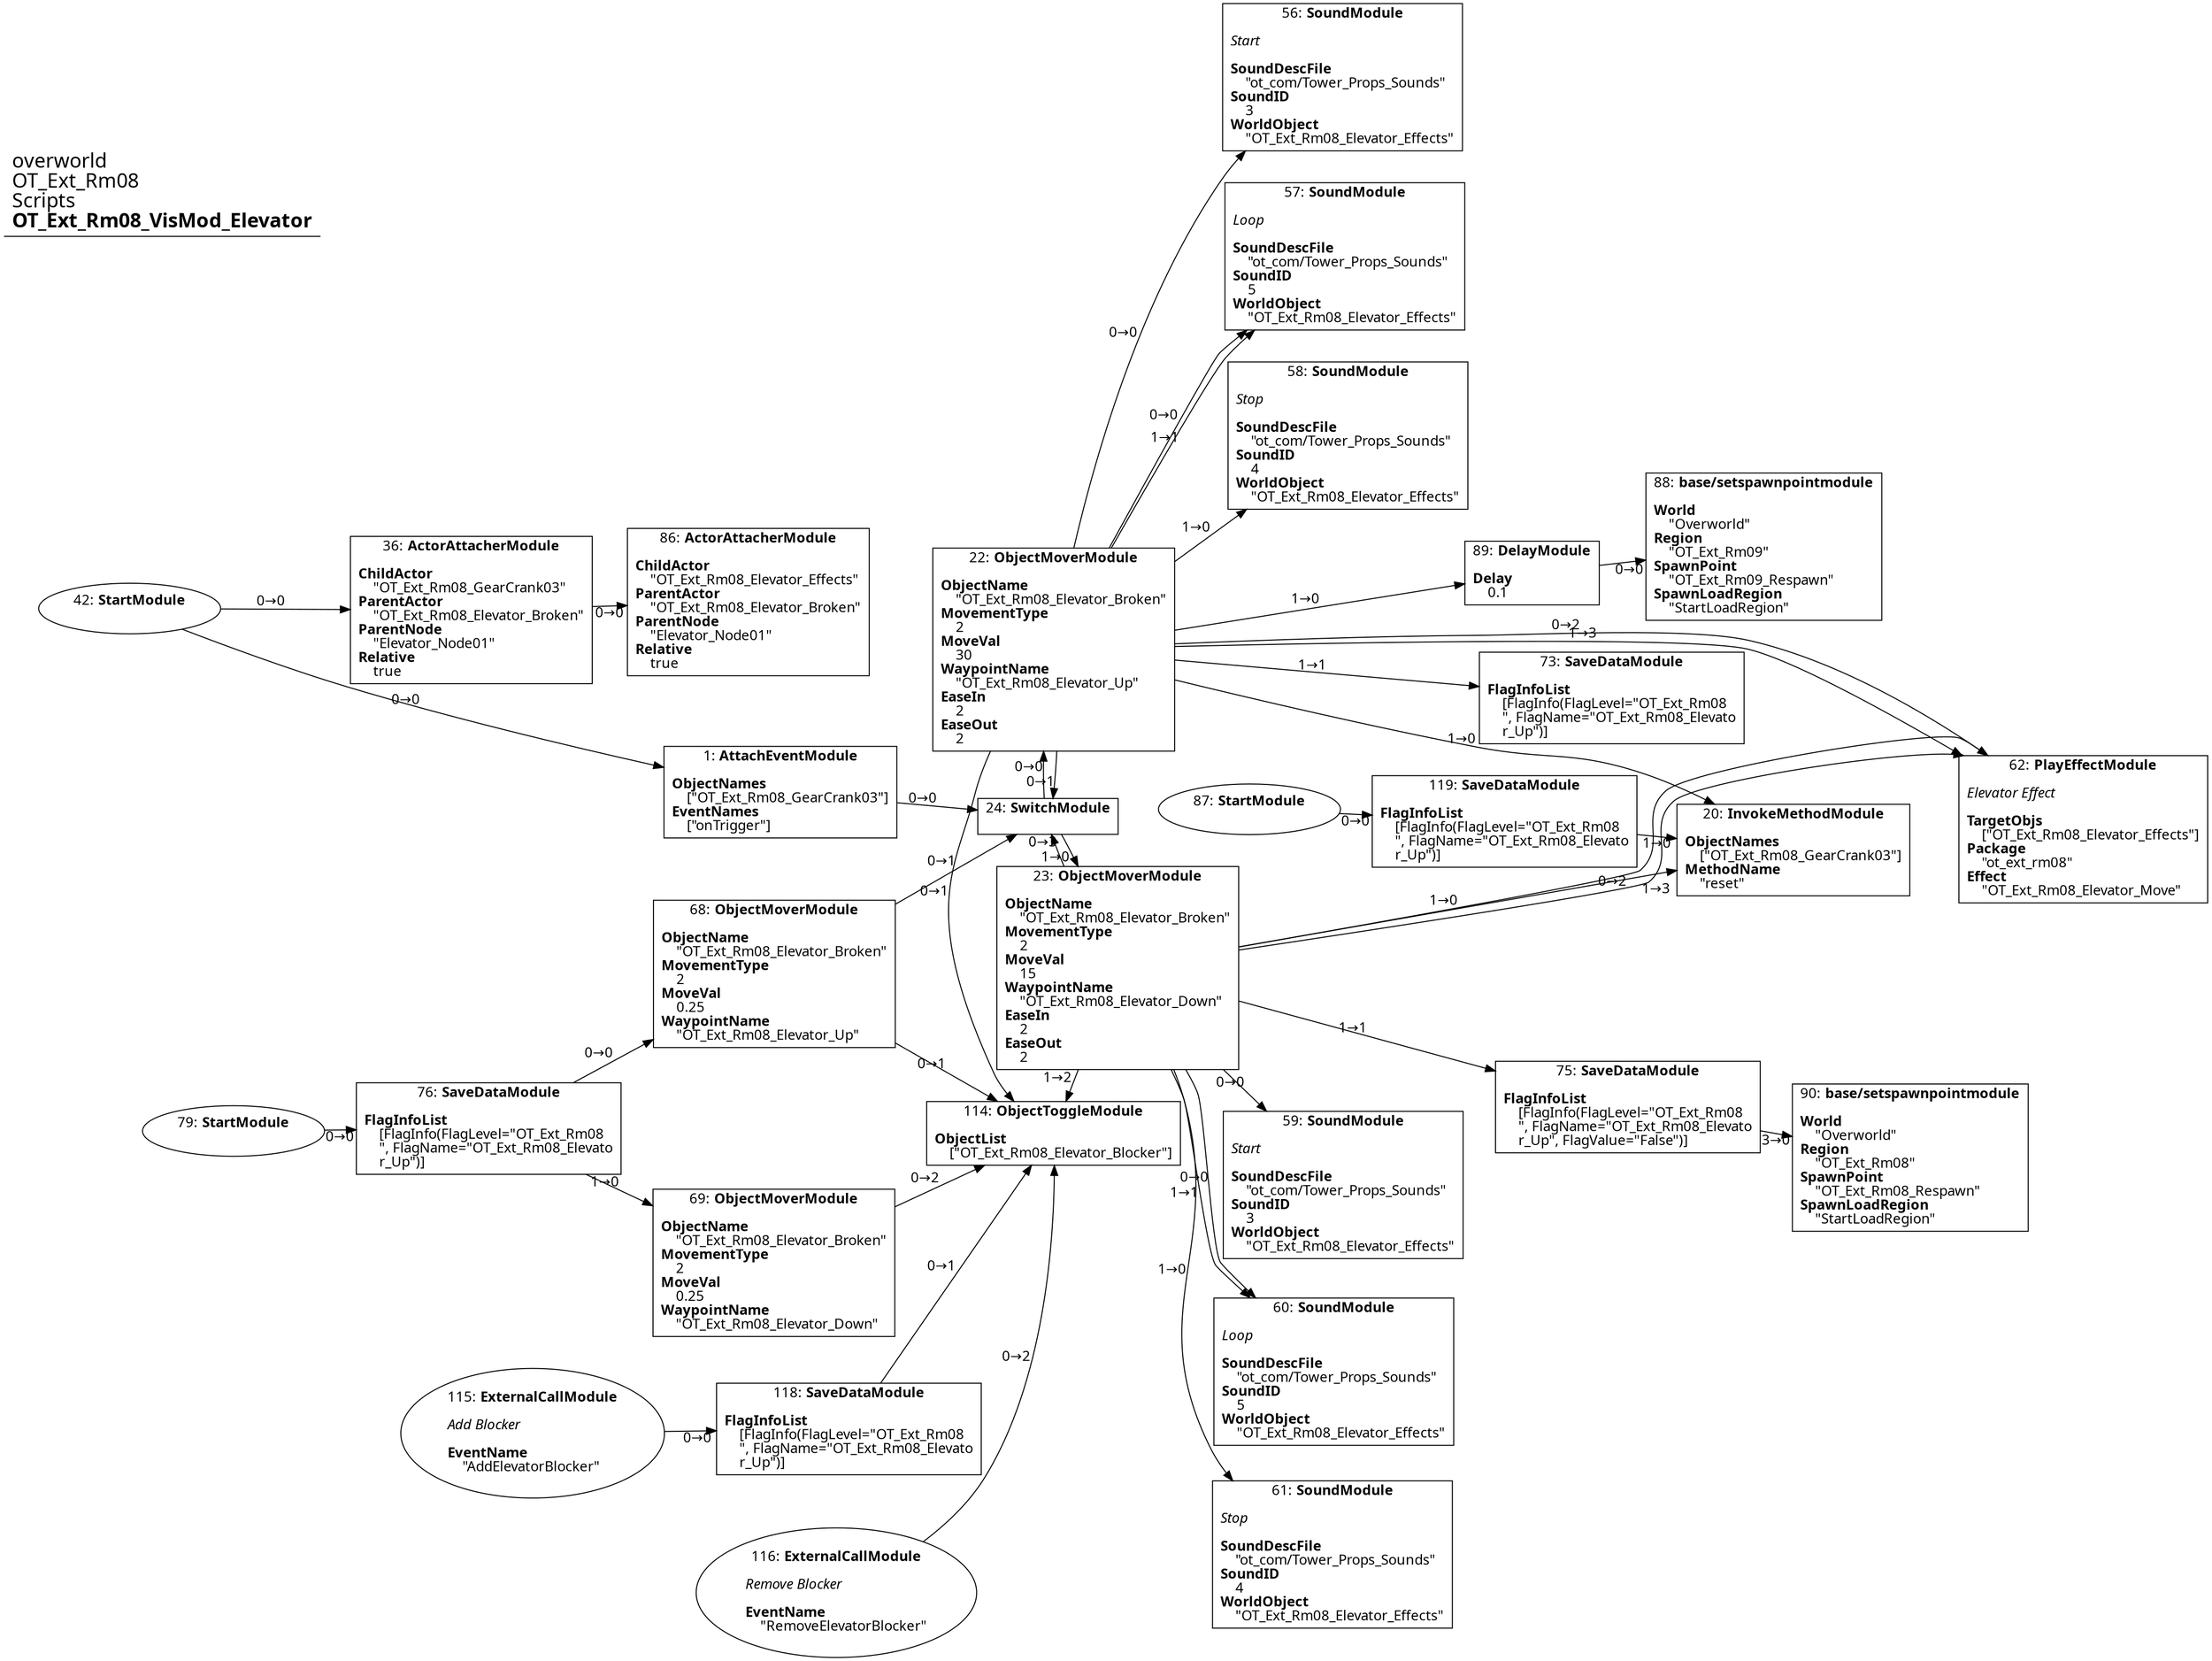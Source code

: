 digraph {
    layout = fdp;
    overlap = prism;
    sep = "+16";
    splines = spline;

    node [ shape = box ];

    graph [ fontname = "Segoe UI" ];
    node [ fontname = "Segoe UI" ];
    edge [ fontname = "Segoe UI" ];

    1 [ label = <1: <b>AttachEventModule</b><br/><br/><b>ObjectNames</b><br align="left"/>    [&quot;OT_Ext_Rm08_GearCrank03&quot;]<br align="left"/><b>EventNames</b><br align="left"/>    [&quot;onTrigger&quot;]<br align="left"/>> ];
    1 [ pos = "0.20600002,-0.30200002!" ];
    1 -> 24 [ label = "0→0" ];

    20 [ label = <20: <b>InvokeMethodModule</b><br/><br/><b>ObjectNames</b><br align="left"/>    [&quot;OT_Ext_Rm08_GearCrank03&quot;]<br align="left"/><b>MethodName</b><br align="left"/>    &quot;reset&quot;<br align="left"/>> ];
    20 [ pos = "1.2420001,-0.30600002!" ];

    22 [ label = <22: <b>ObjectMoverModule</b><br/><br/><b>ObjectName</b><br align="left"/>    &quot;OT_Ext_Rm08_Elevator_Broken&quot;<br align="left"/><b>MovementType</b><br align="left"/>    2<br align="left"/><b>MoveVal</b><br align="left"/>    30<br align="left"/><b>WaypointName</b><br align="left"/>    &quot;OT_Ext_Rm08_Elevator_Up&quot;<br align="left"/><b>EaseIn</b><br align="left"/>    2<br align="left"/><b>EaseOut</b><br align="left"/>    2<br align="left"/>> ];
    22 [ pos = "0.61800003,-0.104!" ];
    22 -> 24 [ label = "0→1" ];
    22 -> 20 [ label = "1→0" ];
    22 -> 56 [ label = "0→0" ];
    22 -> 57 [ label = "0→0" ];
    22 -> 57 [ label = "1→1" ];
    22 -> 58 [ label = "1→0" ];
    22 -> 62 [ label = "0→2" ];
    22 -> 62 [ label = "1→3" ];
    22 -> 73 [ label = "1→1" ];
    22 -> 89 [ label = "1→0" ];
    22 -> 114 [ label = "0→1" ];

    23 [ label = <23: <b>ObjectMoverModule</b><br/><br/><b>ObjectName</b><br align="left"/>    &quot;OT_Ext_Rm08_Elevator_Broken&quot;<br align="left"/><b>MovementType</b><br align="left"/>    2<br align="left"/><b>MoveVal</b><br align="left"/>    15<br align="left"/><b>WaypointName</b><br align="left"/>    &quot;OT_Ext_Rm08_Elevator_Down&quot;<br align="left"/><b>EaseIn</b><br align="left"/>    2<br align="left"/><b>EaseOut</b><br align="left"/>    2<br align="left"/>> ];
    23 [ pos = "0.63100004,-0.51500005!" ];
    23 -> 24 [ label = "0→3" ];
    23 -> 20 [ label = "1→0" ];
    23 -> 59 [ label = "0→0" ];
    23 -> 60 [ label = "0→0" ];
    23 -> 60 [ label = "1→1" ];
    23 -> 61 [ label = "1→0" ];
    23 -> 62 [ label = "0→2" ];
    23 -> 62 [ label = "1→3" ];
    23 -> 75 [ label = "1→1" ];
    23 -> 114 [ label = "1→2" ];

    24 [ label = <24: <b>SwitchModule</b><br/><br/>> ];
    24 [ pos = "0.615,-0.30200002!" ];
    24 -> 22 [ label = "0→0" ];
    24 -> 23 [ label = "1→0" ];

    36 [ label = <36: <b>ActorAttacherModule</b><br/><br/><b>ChildActor</b><br align="left"/>    &quot;OT_Ext_Rm08_GearCrank03&quot;<br align="left"/><b>ParentActor</b><br align="left"/>    &quot;OT_Ext_Rm08_Elevator_Broken&quot;<br align="left"/><b>ParentNode</b><br align="left"/>    &quot;Elevator_Node01&quot;<br align="left"/><b>Relative</b><br align="left"/>    true<br align="left"/>> ];
    36 [ pos = "-0.19500001,-0.008!" ];
    36 -> 86 [ label = "0→0" ];

    42 [ label = <42: <b>StartModule</b><br/><br/>> ];
    42 [ shape = oval ]
    42 [ pos = "-0.652,-0.008!" ];
    42 -> 36 [ label = "0→0" ];
    42 -> 1 [ label = "0→0" ];

    56 [ label = <56: <b>SoundModule</b><br/><br/><i>Start<br align="left"/></i><br align="left"/><b>SoundDescFile</b><br align="left"/>    &quot;ot_com/Tower_Props_Sounds&quot;<br align="left"/><b>SoundID</b><br align="left"/>    3<br align="left"/><b>WorldObject</b><br align="left"/>    &quot;OT_Ext_Rm08_Elevator_Effects&quot;<br align="left"/>> ];
    56 [ pos = "0.97800004,0.55700004!" ];

    57 [ label = <57: <b>SoundModule</b><br/><br/><i>Loop<br align="left"/></i><br align="left"/><b>SoundDescFile</b><br align="left"/>    &quot;ot_com/Tower_Props_Sounds&quot;<br align="left"/><b>SoundID</b><br align="left"/>    5<br align="left"/><b>WorldObject</b><br align="left"/>    &quot;OT_Ext_Rm08_Elevator_Effects&quot;<br align="left"/>> ];
    57 [ pos = "0.98,0.407!" ];

    58 [ label = <58: <b>SoundModule</b><br/><br/><i>Stop<br align="left"/></i><br align="left"/><b>SoundDescFile</b><br align="left"/>    &quot;ot_com/Tower_Props_Sounds&quot;<br align="left"/><b>SoundID</b><br align="left"/>    4<br align="left"/><b>WorldObject</b><br align="left"/>    &quot;OT_Ext_Rm08_Elevator_Effects&quot;<br align="left"/>> ];
    58 [ pos = "0.98300004,0.259!" ];

    59 [ label = <59: <b>SoundModule</b><br/><br/><i>Start<br align="left"/></i><br align="left"/><b>SoundDescFile</b><br align="left"/>    &quot;ot_com/Tower_Props_Sounds&quot;<br align="left"/><b>SoundID</b><br align="left"/>    3<br align="left"/><b>WorldObject</b><br align="left"/>    &quot;OT_Ext_Rm08_Elevator_Effects&quot;<br align="left"/>> ];
    59 [ pos = "0.892,-0.81000006!" ];

    60 [ label = <60: <b>SoundModule</b><br/><br/><i>Loop<br align="left"/></i><br align="left"/><b>SoundDescFile</b><br align="left"/>    &quot;ot_com/Tower_Props_Sounds&quot;<br align="left"/><b>SoundID</b><br align="left"/>    5<br align="left"/><b>WorldObject</b><br align="left"/>    &quot;OT_Ext_Rm08_Elevator_Effects&quot;<br align="left"/>> ];
    60 [ pos = "0.896,-0.97900003!" ];

    61 [ label = <61: <b>SoundModule</b><br/><br/><i>Stop<br align="left"/></i><br align="left"/><b>SoundDescFile</b><br align="left"/>    &quot;ot_com/Tower_Props_Sounds&quot;<br align="left"/><b>SoundID</b><br align="left"/>    4<br align="left"/><b>WorldObject</b><br align="left"/>    &quot;OT_Ext_Rm08_Elevator_Effects&quot;<br align="left"/>> ];
    61 [ pos = "0.89800006,-1.128!" ];

    62 [ label = <62: <b>PlayEffectModule</b><br/><br/><i>Elevator Effect<br align="left"/></i><br align="left"/><b>TargetObjs</b><br align="left"/>    [&quot;OT_Ext_Rm08_Elevator_Effects&quot;]<br align="left"/><b>Package</b><br align="left"/>    &quot;ot_ext_rm08&quot;<br align="left"/><b>Effect</b><br align="left"/>    &quot;OT_Ext_Rm08_Elevator_Move&quot;<br align="left"/>> ];
    62 [ pos = "1.7140001,-0.31!" ];

    68 [ label = <68: <b>ObjectMoverModule</b><br/><br/><b>ObjectName</b><br align="left"/>    &quot;OT_Ext_Rm08_Elevator_Broken&quot;<br align="left"/><b>MovementType</b><br align="left"/>    2<br align="left"/><b>MoveVal</b><br align="left"/>    0.25<br align="left"/><b>WaypointName</b><br align="left"/>    &quot;OT_Ext_Rm08_Elevator_Up&quot;<br align="left"/>> ];
    68 [ pos = "0.19100001,-0.558!" ];
    68 -> 24 [ label = "0→1" ];
    68 -> 114 [ label = "0→1" ];

    69 [ label = <69: <b>ObjectMoverModule</b><br/><br/><b>ObjectName</b><br align="left"/>    &quot;OT_Ext_Rm08_Elevator_Broken&quot;<br align="left"/><b>MovementType</b><br align="left"/>    2<br align="left"/><b>MoveVal</b><br align="left"/>    0.25<br align="left"/><b>WaypointName</b><br align="left"/>    &quot;OT_Ext_Rm08_Elevator_Down&quot;<br align="left"/>> ];
    69 [ pos = "0.20500001,-0.86800003!" ];
    69 -> 114 [ label = "0→2" ];

    73 [ label = <73: <b>SaveDataModule</b><br/><br/><b>FlagInfoList</b><br align="left"/>    [FlagInfo(FlagLevel=&quot;OT_Ext_Rm08<br align="left"/>    &quot;, FlagName=&quot;OT_Ext_Rm08_Elevato<br align="left"/>    r_Up&quot;)]<br align="left"/>> ];
    73 [ pos = "1.1630001,-0.068!" ];

    75 [ label = <75: <b>SaveDataModule</b><br/><br/><b>FlagInfoList</b><br align="left"/>    [FlagInfo(FlagLevel=&quot;OT_Ext_Rm08<br align="left"/>    &quot;, FlagName=&quot;OT_Ext_Rm08_Elevato<br align="left"/>    r_Up&quot;, FlagValue=&quot;False&quot;)]<br align="left"/>> ];
    75 [ pos = "1.1850001,-0.749!" ];
    75 -> 90 [ label = "3→0" ];

    76 [ label = <76: <b>SaveDataModule</b><br/><br/><b>FlagInfoList</b><br align="left"/>    [FlagInfo(FlagLevel=&quot;OT_Ext_Rm08<br align="left"/>    &quot;, FlagName=&quot;OT_Ext_Rm08_Elevato<br align="left"/>    r_Up&quot;)]<br align="left"/>> ];
    76 [ pos = "-0.095000006,-0.72400004!" ];
    76 -> 68 [ label = "0→0" ];
    76 -> 69 [ label = "1→0" ];

    79 [ label = <79: <b>StartModule</b><br/><br/>> ];
    79 [ shape = oval ]
    79 [ pos = "-0.36400002,-0.72400004!" ];
    79 -> 76 [ label = "0→0" ];

    86 [ label = <86: <b>ActorAttacherModule</b><br/><br/><b>ChildActor</b><br align="left"/>    &quot;OT_Ext_Rm08_Elevator_Effects&quot;<br align="left"/><b>ParentActor</b><br align="left"/>    &quot;OT_Ext_Rm08_Elevator_Broken&quot;<br align="left"/><b>ParentNode</b><br align="left"/>    &quot;Elevator_Node01&quot;<br align="left"/><b>Relative</b><br align="left"/>    true<br align="left"/>> ];
    86 [ pos = "0.048,-0.008!" ];

    87 [ label = <87: <b>StartModule</b><br/><br/>> ];
    87 [ shape = oval ]
    87 [ pos = "0.808,-0.28300002!" ];
    87 -> 119 [ label = "0→0" ];

    88 [ label = <88: <b>base/setspawnpointmodule</b><br/><br/><b>World</b><br align="left"/>    &quot;Overworld&quot;<br align="left"/><b>Region</b><br align="left"/>    &quot;OT_Ext_Rm09&quot;<br align="left"/><b>SpawnPoint</b><br align="left"/>    &quot;OT_Ext_Rm09_Respawn&quot;<br align="left"/><b>SpawnLoadRegion</b><br align="left"/>    &quot;StartLoadRegion&quot;<br align="left"/>> ];
    88 [ pos = "1.3390001,0.112!" ];

    89 [ label = <89: <b>DelayModule</b><br/><br/><b>Delay</b><br align="left"/>    0.1<br align="left"/>> ];
    89 [ pos = "1.1630001,0.112!" ];
    89 -> 88 [ label = "0→0" ];

    90 [ label = <90: <b>base/setspawnpointmodule</b><br/><br/><b>World</b><br align="left"/>    &quot;Overworld&quot;<br align="left"/><b>Region</b><br align="left"/>    &quot;OT_Ext_Rm08&quot;<br align="left"/><b>SpawnPoint</b><br align="left"/>    &quot;OT_Ext_Rm08_Respawn&quot;<br align="left"/><b>SpawnLoadRegion</b><br align="left"/>    &quot;StartLoadRegion&quot;<br align="left"/>> ];
    90 [ pos = "1.4230001,-0.795!" ];

    114 [ label = <114: <b>ObjectToggleModule</b><br/><br/><b>ObjectList</b><br align="left"/>    [&quot;OT_Ext_Rm08_Elevator_Blocker&quot;]<br align="left"/>> ];
    114 [ pos = "0.527,-0.73700005!" ];

    115 [ label = <115: <b>ExternalCallModule</b><br/><br/><i>Add Blocker<br align="left"/></i><br align="left"/><b>EventName</b><br align="left"/>    &quot;AddElevatorBlocker&quot;<br align="left"/>> ];
    115 [ shape = oval ]
    115 [ pos = "-0.053000003,-1.0840001!" ];
    115 -> 118 [ label = "0→0" ];

    116 [ label = <116: <b>ExternalCallModule</b><br/><br/><i>Remove Blocker<br align="left"/></i><br align="left"/><b>EventName</b><br align="left"/>    &quot;RemoveElevatorBlocker&quot;<br align="left"/>> ];
    116 [ shape = oval ]
    116 [ pos = "0.19500001,-1.24!" ];
    116 -> 114 [ label = "0→2" ];

    118 [ label = <118: <b>SaveDataModule</b><br/><br/><b>FlagInfoList</b><br align="left"/>    [FlagInfo(FlagLevel=&quot;OT_Ext_Rm08<br align="left"/>    &quot;, FlagName=&quot;OT_Ext_Rm08_Elevato<br align="left"/>    r_Up&quot;)]<br align="left"/>> ];
    118 [ pos = "0.20700002,-1.0840001!" ];
    118 -> 114 [ label = "0→1" ];

    119 [ label = <119: <b>SaveDataModule</b><br/><br/><b>FlagInfoList</b><br align="left"/>    [FlagInfo(FlagLevel=&quot;OT_Ext_Rm08<br align="left"/>    &quot;, FlagName=&quot;OT_Ext_Rm08_Elevato<br align="left"/>    r_Up&quot;)]<br align="left"/>> ];
    119 [ pos = "1.0020001,-0.282!" ];
    119 -> 20 [ label = "1→0" ];

    title [ pos = "-0.65300006,0.558!" ];
    title [ shape = underline ];
    title [ label = <<font point-size="20">overworld<br align="left"/>OT_Ext_Rm08<br align="left"/>Scripts<br align="left"/><b>OT_Ext_Rm08_VisMod_Elevator</b><br align="left"/></font>> ];
}
